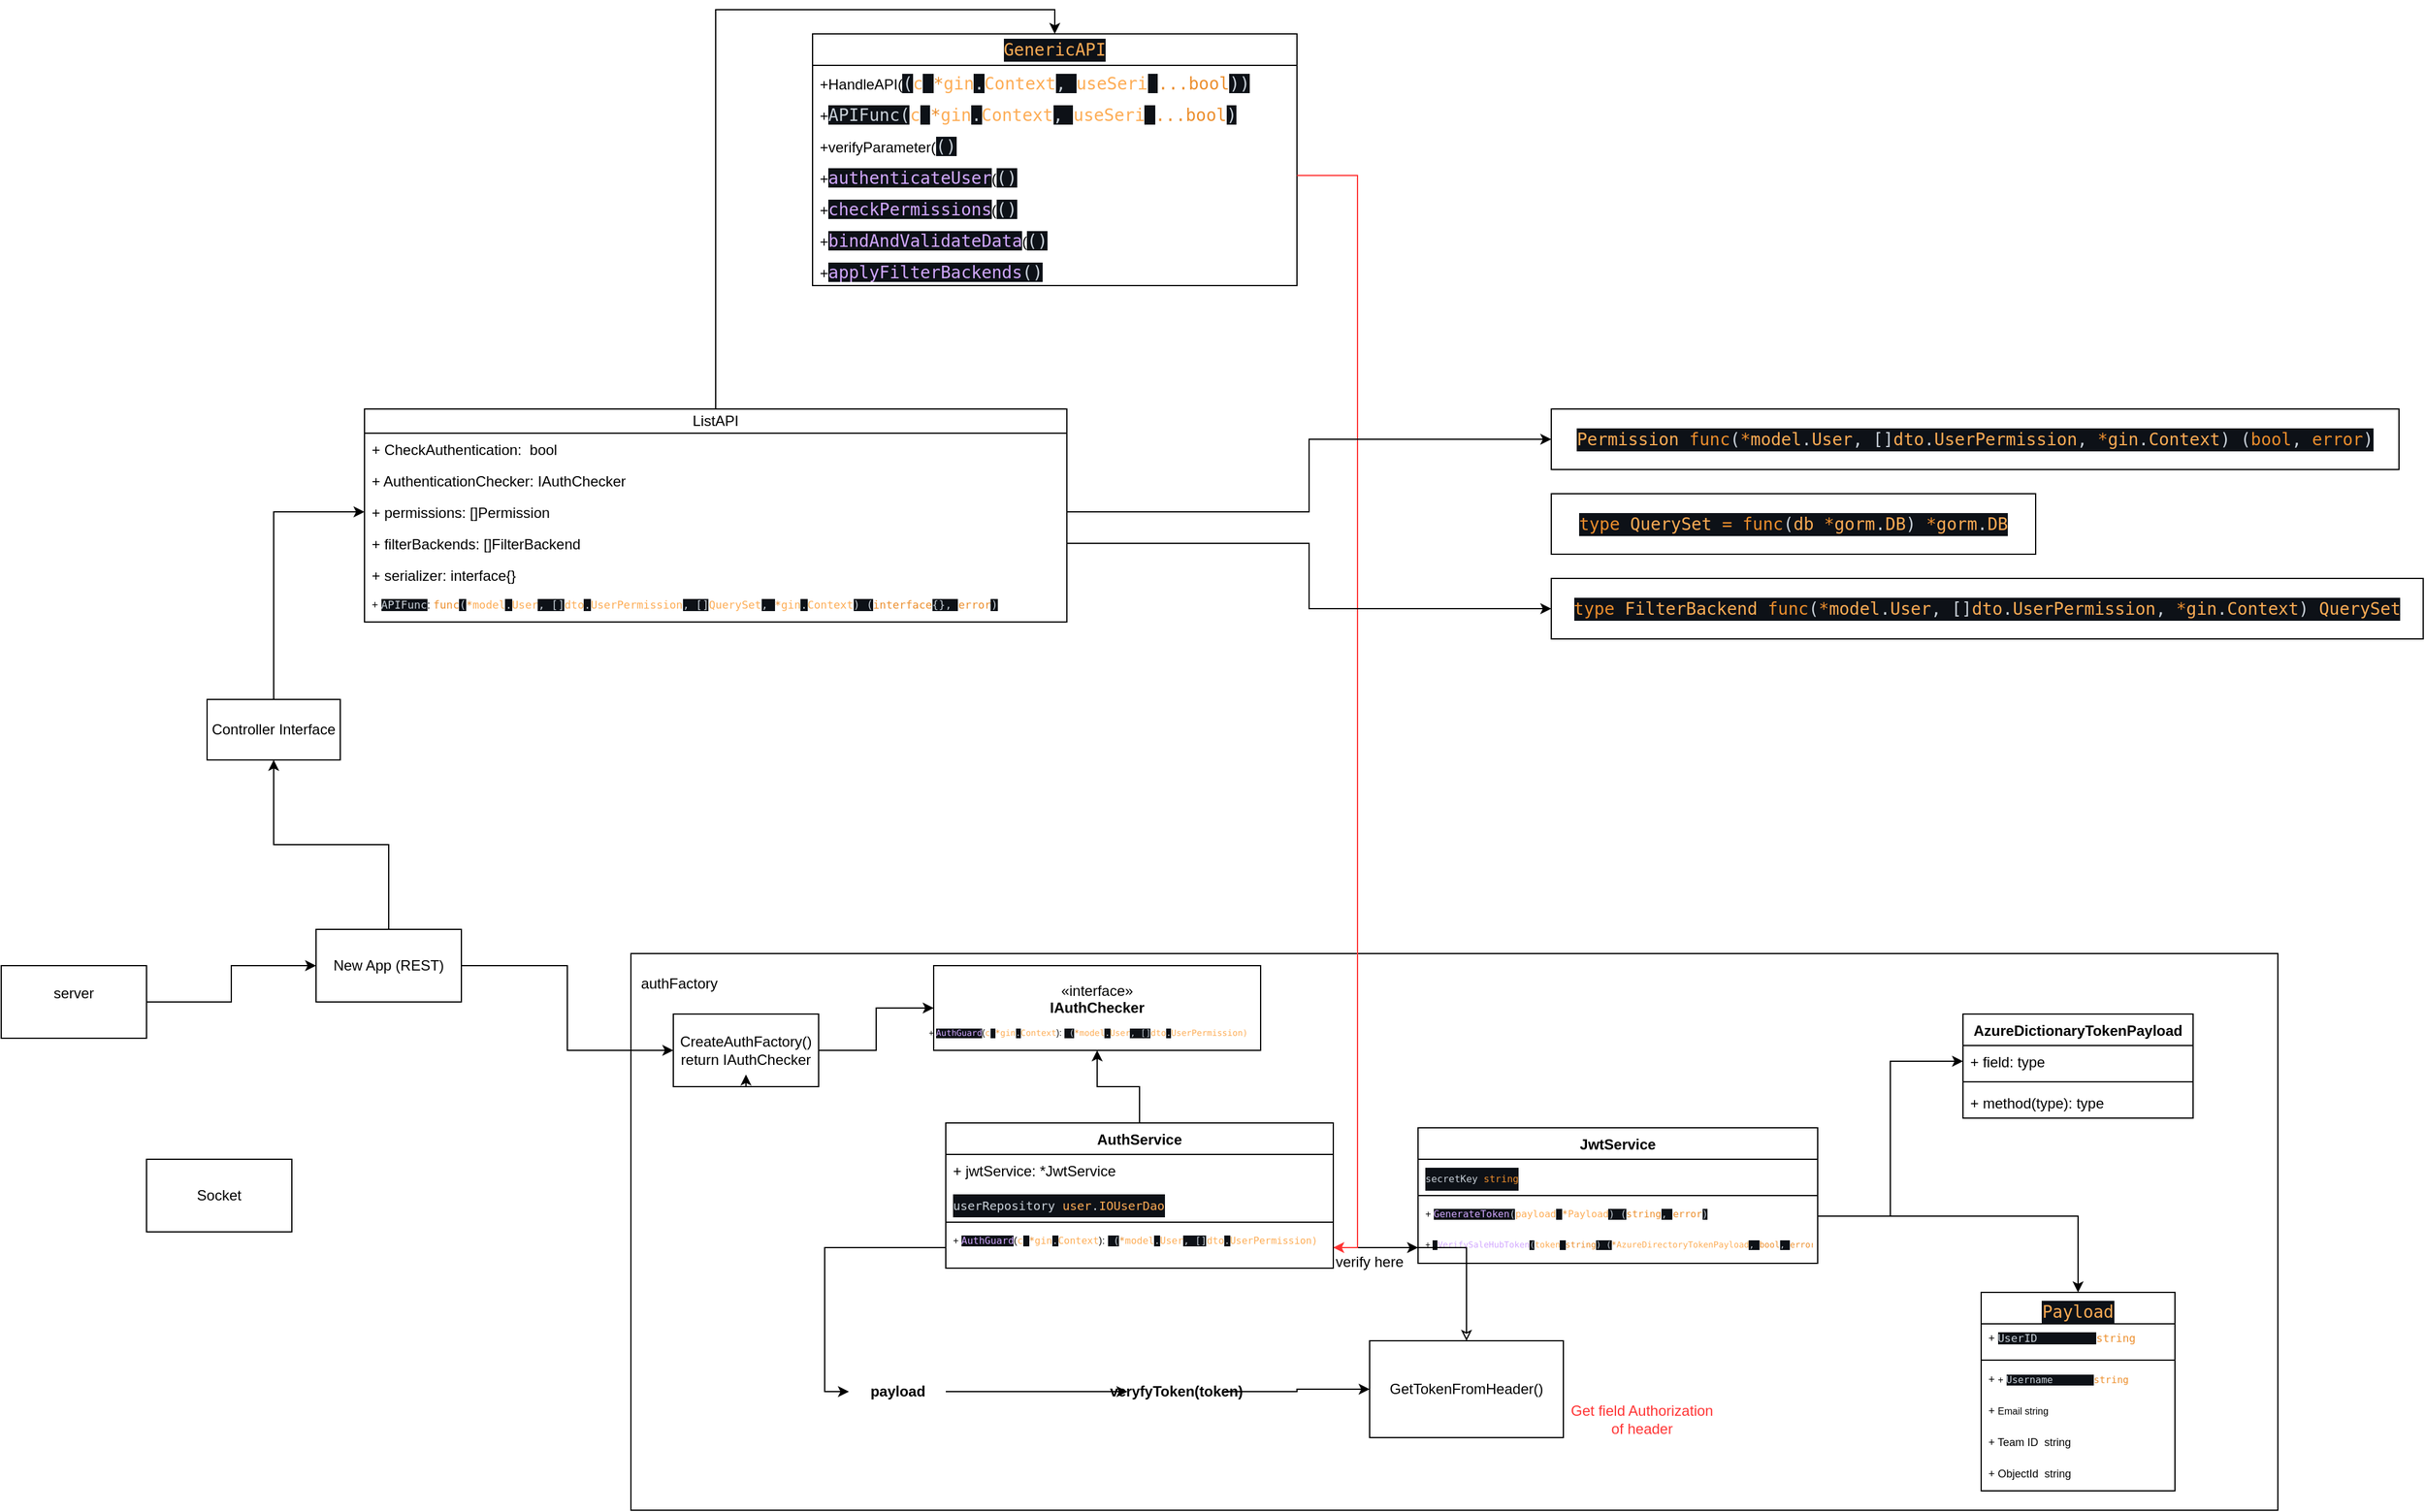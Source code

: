 <mxfile version="26.2.9">
  <diagram name="Page-1" id="PQr9PqsGU79pjMDatXMm">
    <mxGraphModel dx="1980" dy="1765" grid="1" gridSize="10" guides="1" tooltips="1" connect="1" arrows="1" fold="1" page="1" pageScale="1" pageWidth="850" pageHeight="1100" math="0" shadow="0">
      <root>
        <mxCell id="0" />
        <mxCell id="1" parent="0" />
        <mxCell id="ajc7hb3r5Duzxjk8FhJC-6" value="" style="rounded=0;whiteSpace=wrap;html=1;" vertex="1" parent="1">
          <mxGeometry x="390" y="150" width="1360" height="460" as="geometry" />
        </mxCell>
        <mxCell id="ajc7hb3r5Duzxjk8FhJC-5" style="edgeStyle=orthogonalEdgeStyle;rounded=0;orthogonalLoop=1;jettySize=auto;html=1;entryX=0;entryY=0.5;entryDx=0;entryDy=0;" edge="1" parent="1" source="ajc7hb3r5Duzxjk8FhJC-1" target="ajc7hb3r5Duzxjk8FhJC-2">
          <mxGeometry relative="1" as="geometry" />
        </mxCell>
        <mxCell id="ajc7hb3r5Duzxjk8FhJC-77" style="edgeStyle=orthogonalEdgeStyle;rounded=0;orthogonalLoop=1;jettySize=auto;html=1;entryX=0.5;entryY=1;entryDx=0;entryDy=0;" edge="1" parent="1" source="ajc7hb3r5Duzxjk8FhJC-1" target="ajc7hb3r5Duzxjk8FhJC-76">
          <mxGeometry relative="1" as="geometry" />
        </mxCell>
        <mxCell id="ajc7hb3r5Duzxjk8FhJC-1" value="New App (REST)" style="rounded=0;whiteSpace=wrap;html=1;" vertex="1" parent="1">
          <mxGeometry x="130" y="130" width="120" height="60" as="geometry" />
        </mxCell>
        <mxCell id="ajc7hb3r5Duzxjk8FhJC-11" style="edgeStyle=orthogonalEdgeStyle;rounded=0;orthogonalLoop=1;jettySize=auto;html=1;entryX=0;entryY=0.5;entryDx=0;entryDy=0;" edge="1" parent="1" source="ajc7hb3r5Duzxjk8FhJC-2" target="ajc7hb3r5Duzxjk8FhJC-20">
          <mxGeometry relative="1" as="geometry">
            <mxPoint x="620" y="190" as="targetPoint" />
          </mxGeometry>
        </mxCell>
        <mxCell id="ajc7hb3r5Duzxjk8FhJC-2" value="CreateAuthFactory()&lt;br&gt;return IAuthChecker" style="rounded=0;whiteSpace=wrap;html=1;" vertex="1" parent="1">
          <mxGeometry x="425" y="200" width="120" height="60" as="geometry" />
        </mxCell>
        <mxCell id="ajc7hb3r5Duzxjk8FhJC-4" style="edgeStyle=orthogonalEdgeStyle;rounded=0;orthogonalLoop=1;jettySize=auto;html=1;entryX=0;entryY=0.5;entryDx=0;entryDy=0;" edge="1" parent="1" source="ajc7hb3r5Duzxjk8FhJC-3" target="ajc7hb3r5Duzxjk8FhJC-1">
          <mxGeometry relative="1" as="geometry" />
        </mxCell>
        <mxCell id="ajc7hb3r5Duzxjk8FhJC-3" value="server&lt;div&gt;&lt;br&gt;&lt;/div&gt;" style="whiteSpace=wrap;html=1;" vertex="1" parent="1">
          <mxGeometry x="-130" y="160" width="120" height="60" as="geometry" />
        </mxCell>
        <mxCell id="ajc7hb3r5Duzxjk8FhJC-7" value="authFactory" style="text;html=1;align=center;verticalAlign=middle;whiteSpace=wrap;rounded=0;" vertex="1" parent="1">
          <mxGeometry x="400" y="160" width="60" height="30" as="geometry" />
        </mxCell>
        <mxCell id="ajc7hb3r5Duzxjk8FhJC-9" style="edgeStyle=orthogonalEdgeStyle;rounded=0;orthogonalLoop=1;jettySize=auto;html=1;exitX=0.5;exitY=1;exitDx=0;exitDy=0;entryX=0.5;entryY=0.833;entryDx=0;entryDy=0;entryPerimeter=0;" edge="1" parent="1" source="ajc7hb3r5Duzxjk8FhJC-2" target="ajc7hb3r5Duzxjk8FhJC-2">
          <mxGeometry relative="1" as="geometry" />
        </mxCell>
        <mxCell id="ajc7hb3r5Duzxjk8FhJC-13" style="edgeStyle=orthogonalEdgeStyle;rounded=0;orthogonalLoop=1;jettySize=auto;html=1;entryX=0.5;entryY=1;entryDx=0;entryDy=0;" edge="1" parent="1" source="ajc7hb3r5Duzxjk8FhJC-14" target="ajc7hb3r5Duzxjk8FhJC-20">
          <mxGeometry relative="1" as="geometry">
            <mxPoint x="680" y="250" as="sourcePoint" />
            <mxPoint x="680" y="220" as="targetPoint" />
          </mxGeometry>
        </mxCell>
        <mxCell id="ajc7hb3r5Duzxjk8FhJC-14" value="AuthService" style="swimlane;fontStyle=1;align=center;verticalAlign=top;childLayout=stackLayout;horizontal=1;startSize=26;horizontalStack=0;resizeParent=1;resizeParentMax=0;resizeLast=0;collapsible=1;marginBottom=0;whiteSpace=wrap;html=1;" vertex="1" parent="1">
          <mxGeometry x="650" y="290" width="320" height="120" as="geometry" />
        </mxCell>
        <mxCell id="ajc7hb3r5Duzxjk8FhJC-15" value="+ jwtService: *JwtService" style="text;strokeColor=none;fillColor=none;align=left;verticalAlign=top;spacingLeft=4;spacingRight=4;overflow=hidden;rotatable=0;points=[[0,0.5],[1,0.5]];portConstraint=eastwest;whiteSpace=wrap;html=1;" vertex="1" parent="ajc7hb3r5Duzxjk8FhJC-14">
          <mxGeometry y="26" width="320" height="26" as="geometry" />
        </mxCell>
        <mxCell id="ajc7hb3r5Duzxjk8FhJC-18" value="&lt;div style=&quot;color: rgb(201, 209, 217); background-color: rgb(13, 17, 23); font-family: &amp;quot;Droid Sans Mono&amp;quot;, &amp;quot;monospace&amp;quot;, monospace; line-height: 19px; white-space: pre;&quot;&gt;&lt;font style=&quot;font-size: 10px;&quot;&gt;userRepository &lt;span style=&quot;color: rgb(253, 172, 84);&quot;&gt;user&lt;/span&gt;.&lt;span style=&quot;color: rgb(253, 172, 84);&quot;&gt;IOUserDao&lt;/span&gt;&lt;/font&gt;&lt;/div&gt;" style="text;strokeColor=none;fillColor=none;align=left;verticalAlign=top;spacingLeft=4;spacingRight=4;overflow=hidden;rotatable=0;points=[[0,0.5],[1,0.5]];portConstraint=eastwest;whiteSpace=wrap;html=1;" vertex="1" parent="ajc7hb3r5Duzxjk8FhJC-14">
          <mxGeometry y="52" width="320" height="26" as="geometry" />
        </mxCell>
        <mxCell id="ajc7hb3r5Duzxjk8FhJC-16" value="" style="line;strokeWidth=1;fillColor=none;align=left;verticalAlign=middle;spacingTop=-1;spacingLeft=3;spacingRight=3;rotatable=0;labelPosition=right;points=[];portConstraint=eastwest;strokeColor=inherit;" vertex="1" parent="ajc7hb3r5Duzxjk8FhJC-14">
          <mxGeometry y="78" width="320" height="8" as="geometry" />
        </mxCell>
        <mxCell id="ajc7hb3r5Duzxjk8FhJC-17" value="+&amp;nbsp;&lt;span style=&quot;color: rgb(210, 168, 255); background-color: rgb(13, 17, 23); font-family: &amp;quot;Droid Sans Mono&amp;quot;, &amp;quot;monospace&amp;quot;, monospace; white-space: pre;&quot;&gt;AuthGuard&lt;/span&gt;&lt;span style=&quot;background-color: transparent; color: light-dark(rgb(0, 0, 0), rgb(255, 255, 255));&quot;&gt;(&lt;/span&gt;&lt;span style=&quot;font-family: &amp;quot;Droid Sans Mono&amp;quot;, &amp;quot;monospace&amp;quot;, monospace; white-space: pre; color: rgb(253, 172, 84);&quot;&gt;c&lt;/span&gt;&lt;span style=&quot;font-family: &amp;quot;Droid Sans Mono&amp;quot;, &amp;quot;monospace&amp;quot;, monospace; white-space: pre; background-color: rgb(13, 17, 23);&quot;&gt;&lt;font color=&quot;#c9d1d9&quot;&gt; &lt;/font&gt;&lt;/span&gt;&lt;span style=&quot;font-family: &amp;quot;Droid Sans Mono&amp;quot;, &amp;quot;monospace&amp;quot;, monospace; white-space: pre; color: rgb(236, 142, 44);&quot;&gt;*&lt;/span&gt;&lt;span style=&quot;font-family: &amp;quot;Droid Sans Mono&amp;quot;, &amp;quot;monospace&amp;quot;, monospace; white-space: pre; color: rgb(253, 172, 84);&quot;&gt;gin&lt;/span&gt;&lt;span style=&quot;background-color: rgb(13, 17, 23); color: rgb(201, 209, 217); font-family: &amp;quot;Droid Sans Mono&amp;quot;, &amp;quot;monospace&amp;quot;, monospace; white-space: pre;&quot;&gt;.&lt;/span&gt;&lt;span style=&quot;font-family: &amp;quot;Droid Sans Mono&amp;quot;, &amp;quot;monospace&amp;quot;, monospace; white-space: pre; color: rgb(253, 172, 84);&quot;&gt;Context&lt;/span&gt;&lt;span style=&quot;background-color: transparent; color: light-dark(rgb(0, 0, 0), rgb(255, 255, 255));&quot;&gt;):&amp;nbsp;&lt;/span&gt;&lt;span style=&quot;background-color: rgb(13, 17, 23); color: rgb(201, 209, 217); font-family: &amp;quot;Droid Sans Mono&amp;quot;, &amp;quot;monospace&amp;quot;, monospace; white-space: pre;&quot;&gt; (&lt;/span&gt;&lt;span style=&quot;font-family: &amp;quot;Droid Sans Mono&amp;quot;, &amp;quot;monospace&amp;quot;, monospace; white-space: pre; color: rgb(236, 142, 44);&quot;&gt;*&lt;/span&gt;&lt;span style=&quot;font-family: &amp;quot;Droid Sans Mono&amp;quot;, &amp;quot;monospace&amp;quot;, monospace; white-space: pre; color: rgb(253, 172, 84);&quot;&gt;model&lt;/span&gt;&lt;span style=&quot;background-color: rgb(13, 17, 23); color: rgb(201, 209, 217); font-family: &amp;quot;Droid Sans Mono&amp;quot;, &amp;quot;monospace&amp;quot;, monospace; white-space: pre;&quot;&gt;.&lt;/span&gt;&lt;span style=&quot;font-family: &amp;quot;Droid Sans Mono&amp;quot;, &amp;quot;monospace&amp;quot;, monospace; white-space: pre; color: rgb(253, 172, 84);&quot;&gt;User&lt;/span&gt;&lt;span style=&quot;background-color: rgb(13, 17, 23); color: rgb(201, 209, 217); font-family: &amp;quot;Droid Sans Mono&amp;quot;, &amp;quot;monospace&amp;quot;, monospace; white-space: pre;&quot;&gt;, []&lt;/span&gt;&lt;span style=&quot;font-family: &amp;quot;Droid Sans Mono&amp;quot;, &amp;quot;monospace&amp;quot;, monospace; white-space: pre; color: rgb(253, 172, 84);&quot;&gt;dto&lt;/span&gt;&lt;span style=&quot;background-color: rgb(13, 17, 23); color: rgb(201, 209, 217); font-family: &amp;quot;Droid Sans Mono&amp;quot;, &amp;quot;monospace&amp;quot;, monospace; white-space: pre;&quot;&gt;.&lt;/span&gt;&lt;span style=&quot;font-family: &amp;quot;Droid Sans Mono&amp;quot;, &amp;quot;monospace&amp;quot;, monospace; white-space: pre; color: rgb(253, 172, 84);&quot;&gt;UserPermission)&lt;/span&gt;" style="text;strokeColor=none;fillColor=none;align=left;verticalAlign=top;spacingLeft=4;spacingRight=4;overflow=hidden;rotatable=0;points=[[0,0.5],[1,0.5]];portConstraint=eastwest;whiteSpace=wrap;html=1;fontSize=8;" vertex="1" parent="ajc7hb3r5Duzxjk8FhJC-14">
          <mxGeometry y="86" width="320" height="34" as="geometry" />
        </mxCell>
        <mxCell id="ajc7hb3r5Duzxjk8FhJC-20" value="«interface»&lt;br&gt;&lt;b&gt;IAuthChecker&lt;/b&gt;&lt;div&gt;&lt;br&gt;&lt;/div&gt;" style="html=1;whiteSpace=wrap;" vertex="1" parent="1">
          <mxGeometry x="640" y="160" width="270" height="70" as="geometry" />
        </mxCell>
        <mxCell id="ajc7hb3r5Duzxjk8FhJC-21" value="&lt;font style=&quot;font-size: 7px;&quot;&gt;+&amp;nbsp;&lt;span style=&quot;color: rgb(210, 168, 255); background-color: rgb(13, 17, 23); font-family: &amp;quot;Droid Sans Mono&amp;quot;, &amp;quot;monospace&amp;quot;, monospace; white-space: pre;&quot;&gt;AuthGuard&lt;/span&gt;&lt;span style=&quot;color: light-dark(rgb(0, 0, 0), rgb(255, 255, 255)); background-color: transparent;&quot;&gt;(&lt;/span&gt;&lt;span style=&quot;font-family: &amp;quot;Droid Sans Mono&amp;quot;, &amp;quot;monospace&amp;quot;, monospace; white-space: pre; color: rgb(253, 172, 84);&quot;&gt;c&lt;/span&gt;&lt;span style=&quot;font-family: &amp;quot;Droid Sans Mono&amp;quot;, &amp;quot;monospace&amp;quot;, monospace; white-space: pre; background-color: rgb(13, 17, 23);&quot;&gt;&lt;font&gt; &lt;/font&gt;&lt;/span&gt;&lt;span style=&quot;font-family: &amp;quot;Droid Sans Mono&amp;quot;, &amp;quot;monospace&amp;quot;, monospace; white-space: pre; color: rgb(236, 142, 44);&quot;&gt;*&lt;/span&gt;&lt;span style=&quot;font-family: &amp;quot;Droid Sans Mono&amp;quot;, &amp;quot;monospace&amp;quot;, monospace; white-space: pre; color: rgb(253, 172, 84);&quot;&gt;gin&lt;/span&gt;&lt;span style=&quot;background-color: rgb(13, 17, 23); color: rgb(201, 209, 217); font-family: &amp;quot;Droid Sans Mono&amp;quot;, &amp;quot;monospace&amp;quot;, monospace; white-space: pre;&quot;&gt;.&lt;/span&gt;&lt;span style=&quot;font-family: &amp;quot;Droid Sans Mono&amp;quot;, &amp;quot;monospace&amp;quot;, monospace; white-space: pre; color: rgb(253, 172, 84);&quot;&gt;Context&lt;/span&gt;&lt;span style=&quot;color: light-dark(rgb(0, 0, 0), rgb(255, 255, 255)); background-color: transparent;&quot;&gt;):&amp;nbsp;&lt;/span&gt;&lt;span style=&quot;background-color: rgb(13, 17, 23); color: rgb(201, 209, 217); font-family: &amp;quot;Droid Sans Mono&amp;quot;, &amp;quot;monospace&amp;quot;, monospace; white-space: pre;&quot;&gt; (&lt;/span&gt;&lt;span style=&quot;font-family: &amp;quot;Droid Sans Mono&amp;quot;, &amp;quot;monospace&amp;quot;, monospace; white-space: pre; color: rgb(236, 142, 44);&quot;&gt;*&lt;/span&gt;&lt;span style=&quot;font-family: &amp;quot;Droid Sans Mono&amp;quot;, &amp;quot;monospace&amp;quot;, monospace; white-space: pre; color: rgb(253, 172, 84);&quot;&gt;model&lt;/span&gt;&lt;span style=&quot;background-color: rgb(13, 17, 23); color: rgb(201, 209, 217); font-family: &amp;quot;Droid Sans Mono&amp;quot;, &amp;quot;monospace&amp;quot;, monospace; white-space: pre;&quot;&gt;.&lt;/span&gt;&lt;span style=&quot;font-family: &amp;quot;Droid Sans Mono&amp;quot;, &amp;quot;monospace&amp;quot;, monospace; white-space: pre; color: rgb(253, 172, 84);&quot;&gt;User&lt;/span&gt;&lt;span style=&quot;background-color: rgb(13, 17, 23); color: rgb(201, 209, 217); font-family: &amp;quot;Droid Sans Mono&amp;quot;, &amp;quot;monospace&amp;quot;, monospace; white-space: pre;&quot;&gt;, []&lt;/span&gt;&lt;span style=&quot;font-family: &amp;quot;Droid Sans Mono&amp;quot;, &amp;quot;monospace&amp;quot;, monospace; white-space: pre; color: rgb(253, 172, 84);&quot;&gt;dto&lt;/span&gt;&lt;span style=&quot;background-color: rgb(13, 17, 23); color: rgb(201, 209, 217); font-family: &amp;quot;Droid Sans Mono&amp;quot;, &amp;quot;monospace&amp;quot;, monospace; white-space: pre;&quot;&gt;.&lt;/span&gt;&lt;span style=&quot;font-family: &amp;quot;Droid Sans Mono&amp;quot;, &amp;quot;monospace&amp;quot;, monospace; white-space: pre; color: rgb(253, 172, 84);&quot;&gt;UserPermission)&lt;/span&gt;&lt;/font&gt;" style="text;strokeColor=none;fillColor=none;align=left;verticalAlign=top;spacingLeft=4;spacingRight=4;overflow=hidden;rotatable=0;points=[[0,0.5],[1,0.5]];portConstraint=eastwest;whiteSpace=wrap;html=1;" vertex="1" parent="1">
          <mxGeometry x="630" y="200" width="280" height="30" as="geometry" />
        </mxCell>
        <mxCell id="ajc7hb3r5Duzxjk8FhJC-22" value="verify here" style="text;html=1;align=center;verticalAlign=middle;whiteSpace=wrap;rounded=0;" vertex="1" parent="1">
          <mxGeometry x="970" y="390" width="60" height="30" as="geometry" />
        </mxCell>
        <mxCell id="ajc7hb3r5Duzxjk8FhJC-23" value="JwtService" style="swimlane;fontStyle=1;align=center;verticalAlign=top;childLayout=stackLayout;horizontal=1;startSize=26;horizontalStack=0;resizeParent=1;resizeParentMax=0;resizeLast=0;collapsible=1;marginBottom=0;whiteSpace=wrap;html=1;" vertex="1" parent="1">
          <mxGeometry x="1040" y="294" width="330" height="112" as="geometry" />
        </mxCell>
        <mxCell id="ajc7hb3r5Duzxjk8FhJC-24" value="&lt;div style=&quot;color: rgb(201, 209, 217); background-color: rgb(13, 17, 23); font-family: &amp;quot;Droid Sans Mono&amp;quot;, &amp;quot;monospace&amp;quot;, monospace; line-height: 19px; white-space: pre;&quot;&gt;secretKey &lt;span style=&quot;color: #ec8e2c;&quot;&gt;string&lt;/span&gt;&lt;/div&gt;" style="text;strokeColor=none;fillColor=none;align=left;verticalAlign=top;spacingLeft=4;spacingRight=4;overflow=hidden;rotatable=0;points=[[0,0.5],[1,0.5]];portConstraint=eastwest;whiteSpace=wrap;html=1;fontSize=8;" vertex="1" parent="ajc7hb3r5Duzxjk8FhJC-23">
          <mxGeometry y="26" width="330" height="26" as="geometry" />
        </mxCell>
        <mxCell id="ajc7hb3r5Duzxjk8FhJC-25" value="" style="line;strokeWidth=1;fillColor=none;align=left;verticalAlign=middle;spacingTop=-1;spacingLeft=3;spacingRight=3;rotatable=0;labelPosition=right;points=[];portConstraint=eastwest;strokeColor=inherit;" vertex="1" parent="ajc7hb3r5Duzxjk8FhJC-23">
          <mxGeometry y="52" width="330" height="8" as="geometry" />
        </mxCell>
        <mxCell id="ajc7hb3r5Duzxjk8FhJC-26" value="+&amp;nbsp;&lt;span style=&quot;color: rgb(210, 168, 255); background-color: rgb(13, 17, 23); font-family: &amp;quot;Droid Sans Mono&amp;quot;, &amp;quot;monospace&amp;quot;, monospace; white-space: pre;&quot;&gt;GenerateToken&lt;/span&gt;&lt;span style=&quot;background-color: rgb(13, 17, 23); color: rgb(201, 209, 217); font-family: &amp;quot;Droid Sans Mono&amp;quot;, &amp;quot;monospace&amp;quot;, monospace; white-space: pre;&quot;&gt;(&lt;/span&gt;&lt;span style=&quot;font-family: &amp;quot;Droid Sans Mono&amp;quot;, &amp;quot;monospace&amp;quot;, monospace; white-space: pre; color: rgb(253, 172, 84);&quot;&gt;payload&lt;/span&gt;&lt;span style=&quot;background-color: rgb(13, 17, 23); color: rgb(201, 209, 217); font-family: &amp;quot;Droid Sans Mono&amp;quot;, &amp;quot;monospace&amp;quot;, monospace; white-space: pre;&quot;&gt; &lt;/span&gt;&lt;span style=&quot;font-family: &amp;quot;Droid Sans Mono&amp;quot;, &amp;quot;monospace&amp;quot;, monospace; white-space: pre; color: rgb(236, 142, 44);&quot;&gt;*&lt;/span&gt;&lt;span style=&quot;font-family: &amp;quot;Droid Sans Mono&amp;quot;, &amp;quot;monospace&amp;quot;, monospace; white-space: pre; color: rgb(253, 172, 84);&quot;&gt;Payload&lt;/span&gt;&lt;span style=&quot;background-color: rgb(13, 17, 23); color: rgb(201, 209, 217); font-family: &amp;quot;Droid Sans Mono&amp;quot;, &amp;quot;monospace&amp;quot;, monospace; white-space: pre;&quot;&gt;) (&lt;/span&gt;&lt;span style=&quot;font-family: &amp;quot;Droid Sans Mono&amp;quot;, &amp;quot;monospace&amp;quot;, monospace; white-space: pre; color: rgb(236, 142, 44);&quot;&gt;string&lt;/span&gt;&lt;span style=&quot;background-color: rgb(13, 17, 23); color: rgb(201, 209, 217); font-family: &amp;quot;Droid Sans Mono&amp;quot;, &amp;quot;monospace&amp;quot;, monospace; white-space: pre;&quot;&gt;, &lt;/span&gt;&lt;span style=&quot;font-family: &amp;quot;Droid Sans Mono&amp;quot;, &amp;quot;monospace&amp;quot;, monospace; white-space: pre; color: rgb(236, 142, 44);&quot;&gt;error&lt;/span&gt;&lt;span style=&quot;background-color: rgb(13, 17, 23); color: rgb(201, 209, 217); font-family: &amp;quot;Droid Sans Mono&amp;quot;, &amp;quot;monospace&amp;quot;, monospace; white-space: pre;&quot;&gt;)&lt;/span&gt;" style="text;strokeColor=none;fillColor=none;align=left;verticalAlign=top;spacingLeft=4;spacingRight=4;overflow=hidden;rotatable=0;points=[[0,0.5],[1,0.5]];portConstraint=eastwest;whiteSpace=wrap;html=1;fontSize=8;" vertex="1" parent="ajc7hb3r5Duzxjk8FhJC-23">
          <mxGeometry y="60" width="330" height="26" as="geometry" />
        </mxCell>
        <mxCell id="ajc7hb3r5Duzxjk8FhJC-27" value="+&amp;nbsp;&lt;span style=&quot;background-color: rgb(13, 17, 23); color: rgb(201, 209, 217); font-family: &amp;quot;Droid Sans Mono&amp;quot;, &amp;quot;monospace&amp;quot;, monospace; white-space: pre;&quot;&gt; &lt;/span&gt;&lt;span style=&quot;font-family: &amp;quot;Droid Sans Mono&amp;quot;, &amp;quot;monospace&amp;quot;, monospace; white-space: pre; color: rgb(210, 168, 255);&quot;&gt;VerifySaleHubToken&lt;/span&gt;&lt;span style=&quot;background-color: rgb(13, 17, 23); color: rgb(201, 209, 217); font-family: &amp;quot;Droid Sans Mono&amp;quot;, &amp;quot;monospace&amp;quot;, monospace; white-space: pre;&quot;&gt;(&lt;/span&gt;&lt;span style=&quot;font-family: &amp;quot;Droid Sans Mono&amp;quot;, &amp;quot;monospace&amp;quot;, monospace; white-space: pre; color: rgb(253, 172, 84);&quot;&gt;token&lt;/span&gt;&lt;span style=&quot;background-color: rgb(13, 17, 23); color: rgb(201, 209, 217); font-family: &amp;quot;Droid Sans Mono&amp;quot;, &amp;quot;monospace&amp;quot;, monospace; white-space: pre;&quot;&gt; &lt;/span&gt;&lt;span style=&quot;font-family: &amp;quot;Droid Sans Mono&amp;quot;, &amp;quot;monospace&amp;quot;, monospace; white-space: pre; color: rgb(236, 142, 44);&quot;&gt;string&lt;/span&gt;&lt;span style=&quot;background-color: rgb(13, 17, 23); color: rgb(201, 209, 217); font-family: &amp;quot;Droid Sans Mono&amp;quot;, &amp;quot;monospace&amp;quot;, monospace; white-space: pre;&quot;&gt;) (&lt;/span&gt;&lt;span style=&quot;font-family: &amp;quot;Droid Sans Mono&amp;quot;, &amp;quot;monospace&amp;quot;, monospace; white-space: pre; color: rgb(236, 142, 44);&quot;&gt;*&lt;/span&gt;&lt;span style=&quot;font-family: &amp;quot;Droid Sans Mono&amp;quot;, &amp;quot;monospace&amp;quot;, monospace; white-space: pre; color: rgb(253, 172, 84);&quot;&gt;AzureDirectoryTokenPayload&lt;/span&gt;&lt;span style=&quot;background-color: rgb(13, 17, 23); color: rgb(201, 209, 217); font-family: &amp;quot;Droid Sans Mono&amp;quot;, &amp;quot;monospace&amp;quot;, monospace; white-space: pre;&quot;&gt;, &lt;/span&gt;&lt;span style=&quot;font-family: &amp;quot;Droid Sans Mono&amp;quot;, &amp;quot;monospace&amp;quot;, monospace; white-space: pre; color: rgb(236, 142, 44);&quot;&gt;bool&lt;/span&gt;&lt;span style=&quot;background-color: rgb(13, 17, 23); color: rgb(201, 209, 217); font-family: &amp;quot;Droid Sans Mono&amp;quot;, &amp;quot;monospace&amp;quot;, monospace; white-space: pre;&quot;&gt;, &lt;/span&gt;&lt;span style=&quot;font-family: &amp;quot;Droid Sans Mono&amp;quot;, &amp;quot;monospace&amp;quot;, monospace; white-space: pre; color: rgb(236, 142, 44);&quot;&gt;error&lt;/span&gt;&lt;span style=&quot;background-color: rgb(13, 17, 23); color: rgb(201, 209, 217); font-family: &amp;quot;Droid Sans Mono&amp;quot;, &amp;quot;monospace&amp;quot;, monospace; white-space: pre;&quot;&gt;)&lt;/span&gt;" style="text;strokeColor=none;fillColor=none;align=left;verticalAlign=top;spacingLeft=4;spacingRight=4;overflow=hidden;rotatable=0;points=[[0,0.5],[1,0.5]];portConstraint=eastwest;whiteSpace=wrap;html=1;fontSize=7;" vertex="1" parent="ajc7hb3r5Duzxjk8FhJC-23">
          <mxGeometry y="86" width="330" height="26" as="geometry" />
        </mxCell>
        <mxCell id="ajc7hb3r5Duzxjk8FhJC-28" style="edgeStyle=orthogonalEdgeStyle;rounded=0;orthogonalLoop=1;jettySize=auto;html=1;entryX=0;entryY=0.5;entryDx=0;entryDy=0;" edge="1" parent="1" source="ajc7hb3r5Duzxjk8FhJC-17" target="ajc7hb3r5Duzxjk8FhJC-27">
          <mxGeometry relative="1" as="geometry" />
        </mxCell>
        <mxCell id="ajc7hb3r5Duzxjk8FhJC-29" value="&lt;div style=&quot;color: #c9d1d9;background-color: #0d1117;font-family: &#39;Droid Sans Mono&#39;, &#39;monospace&#39;, monospace;font-weight: normal;font-size: 14px;line-height: 19px;white-space: pre;&quot;&gt;&lt;span style=&quot;color: #fdac54;&quot;&gt;Payload&lt;/span&gt;&lt;/div&gt;" style="swimlane;fontStyle=1;align=center;verticalAlign=top;childLayout=stackLayout;horizontal=1;startSize=26;horizontalStack=0;resizeParent=1;resizeParentMax=0;resizeLast=0;collapsible=1;marginBottom=0;whiteSpace=wrap;html=1;" vertex="1" parent="1">
          <mxGeometry x="1505" y="430" width="160" height="164" as="geometry" />
        </mxCell>
        <mxCell id="ajc7hb3r5Duzxjk8FhJC-30" value="+&amp;nbsp;&lt;span style=&quot;background-color: rgb(13, 17, 23); color: rgb(201, 209, 217); font-family: &amp;quot;Droid Sans Mono&amp;quot;, &amp;quot;monospace&amp;quot;, monospace; white-space: pre;&quot;&gt;UserID         &lt;/span&gt;&lt;span style=&quot;font-family: &amp;quot;Droid Sans Mono&amp;quot;, &amp;quot;monospace&amp;quot;, monospace; white-space: pre; color: rgb(236, 142, 44);&quot;&gt;string&lt;/span&gt;" style="text;strokeColor=none;fillColor=none;align=left;verticalAlign=top;spacingLeft=4;spacingRight=4;overflow=hidden;rotatable=0;points=[[0,0.5],[1,0.5]];portConstraint=eastwest;whiteSpace=wrap;html=1;fontSize=9;" vertex="1" parent="ajc7hb3r5Duzxjk8FhJC-29">
          <mxGeometry y="26" width="160" height="26" as="geometry" />
        </mxCell>
        <mxCell id="ajc7hb3r5Duzxjk8FhJC-31" value="" style="line;strokeWidth=1;fillColor=none;align=left;verticalAlign=middle;spacingTop=-1;spacingLeft=3;spacingRight=3;rotatable=0;labelPosition=right;points=[];portConstraint=eastwest;strokeColor=inherit;" vertex="1" parent="ajc7hb3r5Duzxjk8FhJC-29">
          <mxGeometry y="52" width="160" height="8" as="geometry" />
        </mxCell>
        <mxCell id="ajc7hb3r5Duzxjk8FhJC-34" value="+&amp;nbsp;&lt;span style=&quot;font-size: 8px;&quot;&gt;+&amp;nbsp;&lt;/span&gt;&lt;span style=&quot;font-size: 8px; background-color: rgb(13, 17, 23); color: rgb(201, 209, 217); font-family: &amp;quot;Droid Sans Mono&amp;quot;, &amp;quot;monospace&amp;quot;, monospace; white-space: pre;&quot;&gt;Username       &lt;/span&gt;&lt;span style=&quot;font-size: 8px; font-family: &amp;quot;Droid Sans Mono&amp;quot;, &amp;quot;monospace&amp;quot;, monospace; white-space: pre; color: rgb(236, 142, 44);&quot;&gt;string&lt;/span&gt;" style="text;strokeColor=none;fillColor=none;align=left;verticalAlign=top;spacingLeft=4;spacingRight=4;overflow=hidden;rotatable=0;points=[[0,0.5],[1,0.5]];portConstraint=eastwest;whiteSpace=wrap;html=1;fontSize=9;" vertex="1" parent="ajc7hb3r5Duzxjk8FhJC-29">
          <mxGeometry y="60" width="160" height="26" as="geometry" />
        </mxCell>
        <mxCell id="ajc7hb3r5Duzxjk8FhJC-35" value="+ &lt;span style=&quot;font-size: 8px;&quot;&gt;Email string&lt;br&gt;&lt;/span&gt;" style="text;strokeColor=none;fillColor=none;align=left;verticalAlign=top;spacingLeft=4;spacingRight=4;overflow=hidden;rotatable=0;points=[[0,0.5],[1,0.5]];portConstraint=eastwest;whiteSpace=wrap;html=1;fontSize=9;" vertex="1" parent="ajc7hb3r5Duzxjk8FhJC-29">
          <mxGeometry y="86" width="160" height="26" as="geometry" />
        </mxCell>
        <mxCell id="ajc7hb3r5Duzxjk8FhJC-36" value="+ Team ID&amp;nbsp; string&lt;span style=&quot;font-size: 8px;&quot;&gt;&lt;br&gt;&lt;/span&gt;" style="text;strokeColor=none;fillColor=none;align=left;verticalAlign=top;spacingLeft=4;spacingRight=4;overflow=hidden;rotatable=0;points=[[0,0.5],[1,0.5]];portConstraint=eastwest;whiteSpace=wrap;html=1;fontSize=9;" vertex="1" parent="ajc7hb3r5Duzxjk8FhJC-29">
          <mxGeometry y="112" width="160" height="26" as="geometry" />
        </mxCell>
        <mxCell id="ajc7hb3r5Duzxjk8FhJC-37" value="+ ObjectId&amp;nbsp; string&lt;span style=&quot;font-size: 8px;&quot;&gt;&lt;br&gt;&lt;/span&gt;" style="text;strokeColor=none;fillColor=none;align=left;verticalAlign=top;spacingLeft=4;spacingRight=4;overflow=hidden;rotatable=0;points=[[0,0.5],[1,0.5]];portConstraint=eastwest;whiteSpace=wrap;html=1;fontSize=9;" vertex="1" parent="ajc7hb3r5Duzxjk8FhJC-29">
          <mxGeometry y="138" width="160" height="26" as="geometry" />
        </mxCell>
        <mxCell id="ajc7hb3r5Duzxjk8FhJC-38" style="edgeStyle=orthogonalEdgeStyle;rounded=0;orthogonalLoop=1;jettySize=auto;html=1;entryX=0.5;entryY=0;entryDx=0;entryDy=0;" edge="1" parent="1" source="ajc7hb3r5Duzxjk8FhJC-26" target="ajc7hb3r5Duzxjk8FhJC-29">
          <mxGeometry relative="1" as="geometry" />
        </mxCell>
        <mxCell id="ajc7hb3r5Duzxjk8FhJC-39" value="AzureDictionaryTokenPayload" style="swimlane;fontStyle=1;align=center;verticalAlign=top;childLayout=stackLayout;horizontal=1;startSize=26;horizontalStack=0;resizeParent=1;resizeParentMax=0;resizeLast=0;collapsible=1;marginBottom=0;whiteSpace=wrap;html=1;" vertex="1" parent="1">
          <mxGeometry x="1490" y="200" width="190" height="86" as="geometry" />
        </mxCell>
        <mxCell id="ajc7hb3r5Duzxjk8FhJC-40" value="+ field: type" style="text;strokeColor=none;fillColor=none;align=left;verticalAlign=top;spacingLeft=4;spacingRight=4;overflow=hidden;rotatable=0;points=[[0,0.5],[1,0.5]];portConstraint=eastwest;whiteSpace=wrap;html=1;" vertex="1" parent="ajc7hb3r5Duzxjk8FhJC-39">
          <mxGeometry y="26" width="190" height="26" as="geometry" />
        </mxCell>
        <mxCell id="ajc7hb3r5Duzxjk8FhJC-41" value="" style="line;strokeWidth=1;fillColor=none;align=left;verticalAlign=middle;spacingTop=-1;spacingLeft=3;spacingRight=3;rotatable=0;labelPosition=right;points=[];portConstraint=eastwest;strokeColor=inherit;" vertex="1" parent="ajc7hb3r5Duzxjk8FhJC-39">
          <mxGeometry y="52" width="190" height="8" as="geometry" />
        </mxCell>
        <mxCell id="ajc7hb3r5Duzxjk8FhJC-42" value="+ method(type): type" style="text;strokeColor=none;fillColor=none;align=left;verticalAlign=top;spacingLeft=4;spacingRight=4;overflow=hidden;rotatable=0;points=[[0,0.5],[1,0.5]];portConstraint=eastwest;whiteSpace=wrap;html=1;" vertex="1" parent="ajc7hb3r5Duzxjk8FhJC-39">
          <mxGeometry y="60" width="190" height="26" as="geometry" />
        </mxCell>
        <mxCell id="ajc7hb3r5Duzxjk8FhJC-43" value="Socket" style="rounded=0;whiteSpace=wrap;html=1;" vertex="1" parent="1">
          <mxGeometry x="-10" y="320" width="120" height="60" as="geometry" />
        </mxCell>
        <mxCell id="ajc7hb3r5Duzxjk8FhJC-44" style="edgeStyle=orthogonalEdgeStyle;rounded=0;orthogonalLoop=1;jettySize=auto;html=1;entryX=0;entryY=0.5;entryDx=0;entryDy=0;" edge="1" parent="1" source="ajc7hb3r5Duzxjk8FhJC-26" target="ajc7hb3r5Duzxjk8FhJC-40">
          <mxGeometry relative="1" as="geometry" />
        </mxCell>
        <mxCell id="ajc7hb3r5Duzxjk8FhJC-52" style="edgeStyle=orthogonalEdgeStyle;rounded=0;orthogonalLoop=1;jettySize=auto;html=1;entryX=1;entryY=0.5;entryDx=0;entryDy=0;startArrow=classic;startFill=0;endArrow=none;" edge="1" parent="1" source="ajc7hb3r5Duzxjk8FhJC-50" target="ajc7hb3r5Duzxjk8FhJC-17">
          <mxGeometry relative="1" as="geometry" />
        </mxCell>
        <mxCell id="ajc7hb3r5Duzxjk8FhJC-50" value="GetTokenFromHeader()" style="html=1;whiteSpace=wrap;" vertex="1" parent="1">
          <mxGeometry x="1000" y="470" width="160" height="80" as="geometry" />
        </mxCell>
        <mxCell id="ajc7hb3r5Duzxjk8FhJC-53" value="Get field Authorization of header" style="text;html=1;align=center;verticalAlign=middle;whiteSpace=wrap;rounded=0;fontColor=#FF3333;" vertex="1" parent="1">
          <mxGeometry x="1160" y="520" width="130" height="30" as="geometry" />
        </mxCell>
        <mxCell id="ajc7hb3r5Duzxjk8FhJC-66" style="edgeStyle=orthogonalEdgeStyle;rounded=0;orthogonalLoop=1;jettySize=auto;html=1;entryX=0.5;entryY=0;entryDx=0;entryDy=0;" edge="1" parent="1" source="ajc7hb3r5Duzxjk8FhJC-55" target="ajc7hb3r5Duzxjk8FhJC-62">
          <mxGeometry relative="1" as="geometry" />
        </mxCell>
        <mxCell id="ajc7hb3r5Duzxjk8FhJC-55" value="ListAPI" style="swimlane;fontStyle=0;childLayout=stackLayout;horizontal=1;startSize=20;fillColor=none;horizontalStack=0;resizeParent=1;resizeParentMax=0;resizeLast=0;collapsible=1;marginBottom=0;whiteSpace=wrap;html=1;" vertex="1" parent="1">
          <mxGeometry x="170" y="-300" width="580" height="176" as="geometry" />
        </mxCell>
        <mxCell id="ajc7hb3r5Duzxjk8FhJC-56" value="+ CheckAuthentication:&amp;nbsp; bool" style="text;strokeColor=none;fillColor=none;align=left;verticalAlign=top;spacingLeft=4;spacingRight=4;overflow=hidden;rotatable=0;points=[[0,0.5],[1,0.5]];portConstraint=eastwest;whiteSpace=wrap;html=1;" vertex="1" parent="ajc7hb3r5Duzxjk8FhJC-55">
          <mxGeometry y="20" width="580" height="26" as="geometry" />
        </mxCell>
        <mxCell id="ajc7hb3r5Duzxjk8FhJC-57" value="+ AuthenticationChecker: IAuthChecker" style="text;strokeColor=none;fillColor=none;align=left;verticalAlign=top;spacingLeft=4;spacingRight=4;overflow=hidden;rotatable=0;points=[[0,0.5],[1,0.5]];portConstraint=eastwest;whiteSpace=wrap;html=1;" vertex="1" parent="ajc7hb3r5Duzxjk8FhJC-55">
          <mxGeometry y="46" width="580" height="26" as="geometry" />
        </mxCell>
        <mxCell id="ajc7hb3r5Duzxjk8FhJC-58" value="+ permissions: []Permission" style="text;strokeColor=none;fillColor=none;align=left;verticalAlign=top;spacingLeft=4;spacingRight=4;overflow=hidden;rotatable=0;points=[[0,0.5],[1,0.5]];portConstraint=eastwest;whiteSpace=wrap;html=1;" vertex="1" parent="ajc7hb3r5Duzxjk8FhJC-55">
          <mxGeometry y="72" width="580" height="26" as="geometry" />
        </mxCell>
        <mxCell id="ajc7hb3r5Duzxjk8FhJC-59" value="+ filterBackends: []FilterBackend" style="text;strokeColor=none;fillColor=none;align=left;verticalAlign=top;spacingLeft=4;spacingRight=4;overflow=hidden;rotatable=0;points=[[0,0.5],[1,0.5]];portConstraint=eastwest;whiteSpace=wrap;html=1;" vertex="1" parent="ajc7hb3r5Duzxjk8FhJC-55">
          <mxGeometry y="98" width="580" height="26" as="geometry" />
        </mxCell>
        <mxCell id="ajc7hb3r5Duzxjk8FhJC-60" value="+ serializer: interface{}" style="text;strokeColor=none;fillColor=none;align=left;verticalAlign=top;spacingLeft=4;spacingRight=4;overflow=hidden;rotatable=0;points=[[0,0.5],[1,0.5]];portConstraint=eastwest;whiteSpace=wrap;html=1;" vertex="1" parent="ajc7hb3r5Duzxjk8FhJC-55">
          <mxGeometry y="124" width="580" height="26" as="geometry" />
        </mxCell>
        <mxCell id="ajc7hb3r5Duzxjk8FhJC-61" value="+&amp;nbsp;&lt;span style=&quot;background-color: rgb(13, 17, 23); color: rgb(201, 209, 217); font-family: &amp;quot;Droid Sans Mono&amp;quot;, &amp;quot;monospace&amp;quot;, monospace; white-space: pre;&quot;&gt;APIFunc&lt;/span&gt;&lt;span style=&quot;background-color: transparent; color: light-dark(rgb(0, 0, 0), rgb(255, 255, 255));&quot;&gt;:&amp;nbsp;&lt;/span&gt;&lt;span style=&quot;font-family: &amp;quot;Droid Sans Mono&amp;quot;, &amp;quot;monospace&amp;quot;, monospace; white-space: pre; color: rgb(236, 142, 44);&quot;&gt;func&lt;/span&gt;&lt;span style=&quot;background-color: rgb(13, 17, 23); color: rgb(201, 209, 217); font-family: &amp;quot;Droid Sans Mono&amp;quot;, &amp;quot;monospace&amp;quot;, monospace; white-space: pre;&quot;&gt;(&lt;/span&gt;&lt;span style=&quot;font-family: &amp;quot;Droid Sans Mono&amp;quot;, &amp;quot;monospace&amp;quot;, monospace; white-space: pre; color: rgb(236, 142, 44);&quot;&gt;*&lt;/span&gt;&lt;span style=&quot;font-family: &amp;quot;Droid Sans Mono&amp;quot;, &amp;quot;monospace&amp;quot;, monospace; white-space: pre; color: rgb(253, 172, 84);&quot;&gt;model&lt;/span&gt;&lt;span style=&quot;background-color: rgb(13, 17, 23); color: rgb(201, 209, 217); font-family: &amp;quot;Droid Sans Mono&amp;quot;, &amp;quot;monospace&amp;quot;, monospace; white-space: pre;&quot;&gt;.&lt;/span&gt;&lt;span style=&quot;font-family: &amp;quot;Droid Sans Mono&amp;quot;, &amp;quot;monospace&amp;quot;, monospace; white-space: pre; color: rgb(253, 172, 84);&quot;&gt;User&lt;/span&gt;&lt;span style=&quot;background-color: rgb(13, 17, 23); color: rgb(201, 209, 217); font-family: &amp;quot;Droid Sans Mono&amp;quot;, &amp;quot;monospace&amp;quot;, monospace; white-space: pre;&quot;&gt;, []&lt;/span&gt;&lt;span style=&quot;font-family: &amp;quot;Droid Sans Mono&amp;quot;, &amp;quot;monospace&amp;quot;, monospace; white-space: pre; color: rgb(253, 172, 84);&quot;&gt;dto&lt;/span&gt;&lt;span style=&quot;background-color: rgb(13, 17, 23); color: rgb(201, 209, 217); font-family: &amp;quot;Droid Sans Mono&amp;quot;, &amp;quot;monospace&amp;quot;, monospace; white-space: pre;&quot;&gt;.&lt;/span&gt;&lt;span style=&quot;font-family: &amp;quot;Droid Sans Mono&amp;quot;, &amp;quot;monospace&amp;quot;, monospace; white-space: pre; color: rgb(253, 172, 84);&quot;&gt;UserPermission&lt;/span&gt;&lt;span style=&quot;background-color: rgb(13, 17, 23); color: rgb(201, 209, 217); font-family: &amp;quot;Droid Sans Mono&amp;quot;, &amp;quot;monospace&amp;quot;, monospace; white-space: pre;&quot;&gt;, []&lt;/span&gt;&lt;span style=&quot;font-family: &amp;quot;Droid Sans Mono&amp;quot;, &amp;quot;monospace&amp;quot;, monospace; white-space: pre; color: rgb(253, 172, 84);&quot;&gt;QuerySet&lt;/span&gt;&lt;span style=&quot;background-color: rgb(13, 17, 23); color: rgb(201, 209, 217); font-family: &amp;quot;Droid Sans Mono&amp;quot;, &amp;quot;monospace&amp;quot;, monospace; white-space: pre;&quot;&gt;, &lt;/span&gt;&lt;span style=&quot;font-family: &amp;quot;Droid Sans Mono&amp;quot;, &amp;quot;monospace&amp;quot;, monospace; white-space: pre; color: rgb(236, 142, 44);&quot;&gt;*&lt;/span&gt;&lt;span style=&quot;font-family: &amp;quot;Droid Sans Mono&amp;quot;, &amp;quot;monospace&amp;quot;, monospace; white-space: pre; color: rgb(253, 172, 84);&quot;&gt;gin&lt;/span&gt;&lt;span style=&quot;background-color: rgb(13, 17, 23); color: rgb(201, 209, 217); font-family: &amp;quot;Droid Sans Mono&amp;quot;, &amp;quot;monospace&amp;quot;, monospace; white-space: pre;&quot;&gt;.&lt;/span&gt;&lt;span style=&quot;font-family: &amp;quot;Droid Sans Mono&amp;quot;, &amp;quot;monospace&amp;quot;, monospace; white-space: pre; color: rgb(253, 172, 84);&quot;&gt;Context&lt;/span&gt;&lt;span style=&quot;background-color: rgb(13, 17, 23); color: rgb(201, 209, 217); font-family: &amp;quot;Droid Sans Mono&amp;quot;, &amp;quot;monospace&amp;quot;, monospace; white-space: pre;&quot;&gt;) (&lt;/span&gt;&lt;span style=&quot;font-family: &amp;quot;Droid Sans Mono&amp;quot;, &amp;quot;monospace&amp;quot;, monospace; white-space: pre; color: rgb(236, 142, 44);&quot;&gt;interface&lt;/span&gt;&lt;span style=&quot;background-color: rgb(13, 17, 23); color: rgb(201, 209, 217); font-family: &amp;quot;Droid Sans Mono&amp;quot;, &amp;quot;monospace&amp;quot;, monospace; white-space: pre;&quot;&gt;{}, &lt;/span&gt;&lt;span style=&quot;font-family: &amp;quot;Droid Sans Mono&amp;quot;, &amp;quot;monospace&amp;quot;, monospace; white-space: pre; color: rgb(236, 142, 44);&quot;&gt;error&lt;/span&gt;&lt;span style=&quot;background-color: rgb(13, 17, 23); color: rgb(201, 209, 217); font-family: &amp;quot;Droid Sans Mono&amp;quot;, &amp;quot;monospace&amp;quot;, monospace; white-space: pre;&quot;&gt;)&lt;/span&gt;" style="text;strokeColor=none;fillColor=none;align=left;verticalAlign=top;spacingLeft=4;spacingRight=4;overflow=hidden;rotatable=0;points=[[0,0.5],[1,0.5]];portConstraint=eastwest;whiteSpace=wrap;html=1;fontSize=9;" vertex="1" parent="ajc7hb3r5Duzxjk8FhJC-55">
          <mxGeometry y="150" width="580" height="26" as="geometry" />
        </mxCell>
        <mxCell id="ajc7hb3r5Duzxjk8FhJC-62" value="&lt;div style=&quot;color: rgb(201, 209, 217); background-color: rgb(13, 17, 23); font-family: &amp;quot;Droid Sans Mono&amp;quot;, &amp;quot;monospace&amp;quot;, monospace; font-size: 14px; line-height: 19px; white-space: pre;&quot;&gt;&lt;span style=&quot;color: #fdac54;&quot;&gt;GenericAPI&lt;/span&gt;&lt;/div&gt;" style="swimlane;fontStyle=0;childLayout=stackLayout;horizontal=1;startSize=26;fillColor=none;horizontalStack=0;resizeParent=1;resizeParentMax=0;resizeLast=0;collapsible=1;marginBottom=0;whiteSpace=wrap;html=1;" vertex="1" parent="1">
          <mxGeometry x="540" y="-610" width="400" height="208" as="geometry" />
        </mxCell>
        <mxCell id="ajc7hb3r5Duzxjk8FhJC-65" value="+HandleAPI(&lt;span style=&quot;background-color: rgb(13, 17, 23); color: rgb(201, 209, 217); font-family: &amp;quot;Droid Sans Mono&amp;quot;, &amp;quot;monospace&amp;quot;, monospace; font-size: 14px; white-space: pre;&quot;&gt;(&lt;/span&gt;&lt;span style=&quot;font-family: &amp;quot;Droid Sans Mono&amp;quot;, &amp;quot;monospace&amp;quot;, monospace; font-size: 14px; white-space: pre; color: rgb(253, 172, 84);&quot;&gt;c&lt;/span&gt;&lt;span style=&quot;background-color: rgb(13, 17, 23); color: rgb(201, 209, 217); font-family: &amp;quot;Droid Sans Mono&amp;quot;, &amp;quot;monospace&amp;quot;, monospace; font-size: 14px; white-space: pre;&quot;&gt; &lt;/span&gt;&lt;span style=&quot;font-family: &amp;quot;Droid Sans Mono&amp;quot;, &amp;quot;monospace&amp;quot;, monospace; font-size: 14px; white-space: pre; color: rgb(236, 142, 44);&quot;&gt;*&lt;/span&gt;&lt;span style=&quot;font-family: &amp;quot;Droid Sans Mono&amp;quot;, &amp;quot;monospace&amp;quot;, monospace; font-size: 14px; white-space: pre; color: rgb(253, 172, 84);&quot;&gt;gin&lt;/span&gt;&lt;span style=&quot;background-color: rgb(13, 17, 23); color: rgb(201, 209, 217); font-family: &amp;quot;Droid Sans Mono&amp;quot;, &amp;quot;monospace&amp;quot;, monospace; font-size: 14px; white-space: pre;&quot;&gt;.&lt;/span&gt;&lt;span style=&quot;font-family: &amp;quot;Droid Sans Mono&amp;quot;, &amp;quot;monospace&amp;quot;, monospace; font-size: 14px; white-space: pre; color: rgb(253, 172, 84);&quot;&gt;Context&lt;/span&gt;&lt;span style=&quot;background-color: rgb(13, 17, 23); color: rgb(201, 209, 217); font-family: &amp;quot;Droid Sans Mono&amp;quot;, &amp;quot;monospace&amp;quot;, monospace; font-size: 14px; white-space: pre;&quot;&gt;, &lt;/span&gt;&lt;span style=&quot;font-family: &amp;quot;Droid Sans Mono&amp;quot;, &amp;quot;monospace&amp;quot;, monospace; font-size: 14px; white-space: pre; color: rgb(253, 172, 84);&quot;&gt;useSeri&lt;/span&gt;&lt;span style=&quot;background-color: rgb(13, 17, 23); color: rgb(201, 209, 217); font-family: &amp;quot;Droid Sans Mono&amp;quot;, &amp;quot;monospace&amp;quot;, monospace; font-size: 14px; white-space: pre;&quot;&gt; &lt;/span&gt;&lt;span style=&quot;font-family: &amp;quot;Droid Sans Mono&amp;quot;, &amp;quot;monospace&amp;quot;, monospace; font-size: 14px; white-space: pre; color: rgb(236, 142, 44);&quot;&gt;...bool&lt;/span&gt;&lt;span style=&quot;background-color: rgb(13, 17, 23); color: rgb(201, 209, 217); font-family: &amp;quot;Droid Sans Mono&amp;quot;, &amp;quot;monospace&amp;quot;, monospace; font-size: 14px; white-space: pre;&quot;&gt;))&lt;/span&gt;" style="text;strokeColor=none;fillColor=none;align=left;verticalAlign=top;spacingLeft=4;spacingRight=4;overflow=hidden;rotatable=0;points=[[0,0.5],[1,0.5]];portConstraint=eastwest;whiteSpace=wrap;html=1;" vertex="1" parent="ajc7hb3r5Duzxjk8FhJC-62">
          <mxGeometry y="26" width="400" height="26" as="geometry" />
        </mxCell>
        <mxCell id="ajc7hb3r5Duzxjk8FhJC-75" value="+&lt;span style=&quot;background-color: rgb(13, 17, 23); color: rgb(201, 209, 217); font-family: &amp;quot;Droid Sans Mono&amp;quot;, &amp;quot;monospace&amp;quot;, monospace; font-size: 14px; white-space: pre;&quot;&gt;APIFunc&lt;/span&gt;&lt;span style=&quot;background-color: rgb(13, 17, 23); color: rgb(201, 209, 217); font-family: &amp;quot;Droid Sans Mono&amp;quot;, &amp;quot;monospace&amp;quot;, monospace; font-size: 14px; white-space: pre;&quot;&gt;(&lt;/span&gt;&lt;span style=&quot;background-color: transparent; font-family: &amp;quot;Droid Sans Mono&amp;quot;, &amp;quot;monospace&amp;quot;, monospace; font-size: 14px; white-space: pre; color: rgb(253, 172, 84);&quot;&gt;c&lt;/span&gt;&lt;span style=&quot;background-color: rgb(13, 17, 23); color: rgb(201, 209, 217); font-family: &amp;quot;Droid Sans Mono&amp;quot;, &amp;quot;monospace&amp;quot;, monospace; font-size: 14px; white-space: pre;&quot;&gt; &lt;/span&gt;&lt;span style=&quot;background-color: transparent; font-family: &amp;quot;Droid Sans Mono&amp;quot;, &amp;quot;monospace&amp;quot;, monospace; font-size: 14px; white-space: pre; color: rgb(236, 142, 44);&quot;&gt;*&lt;/span&gt;&lt;span style=&quot;background-color: transparent; font-family: &amp;quot;Droid Sans Mono&amp;quot;, &amp;quot;monospace&amp;quot;, monospace; font-size: 14px; white-space: pre; color: rgb(253, 172, 84);&quot;&gt;gin&lt;/span&gt;&lt;span style=&quot;background-color: rgb(13, 17, 23); color: rgb(201, 209, 217); font-family: &amp;quot;Droid Sans Mono&amp;quot;, &amp;quot;monospace&amp;quot;, monospace; font-size: 14px; white-space: pre;&quot;&gt;.&lt;/span&gt;&lt;span style=&quot;background-color: transparent; font-family: &amp;quot;Droid Sans Mono&amp;quot;, &amp;quot;monospace&amp;quot;, monospace; font-size: 14px; white-space: pre; color: rgb(253, 172, 84);&quot;&gt;Context&lt;/span&gt;&lt;span style=&quot;background-color: rgb(13, 17, 23); color: rgb(201, 209, 217); font-family: &amp;quot;Droid Sans Mono&amp;quot;, &amp;quot;monospace&amp;quot;, monospace; font-size: 14px; white-space: pre;&quot;&gt;, &lt;/span&gt;&lt;span style=&quot;background-color: transparent; font-family: &amp;quot;Droid Sans Mono&amp;quot;, &amp;quot;monospace&amp;quot;, monospace; font-size: 14px; white-space: pre; color: rgb(253, 172, 84);&quot;&gt;useSeri&lt;/span&gt;&lt;span style=&quot;background-color: rgb(13, 17, 23); color: rgb(201, 209, 217); font-family: &amp;quot;Droid Sans Mono&amp;quot;, &amp;quot;monospace&amp;quot;, monospace; font-size: 14px; white-space: pre;&quot;&gt; &lt;/span&gt;&lt;span style=&quot;background-color: transparent; font-family: &amp;quot;Droid Sans Mono&amp;quot;, &amp;quot;monospace&amp;quot;, monospace; font-size: 14px; white-space: pre; color: rgb(236, 142, 44);&quot;&gt;...bool&lt;/span&gt;&lt;span style=&quot;background-color: rgb(13, 17, 23); color: rgb(201, 209, 217); font-family: &amp;quot;Droid Sans Mono&amp;quot;, &amp;quot;monospace&amp;quot;, monospace; font-size: 14px; white-space: pre;&quot;&gt;)&lt;/span&gt;" style="text;strokeColor=none;fillColor=none;align=left;verticalAlign=top;spacingLeft=4;spacingRight=4;overflow=hidden;rotatable=0;points=[[0,0.5],[1,0.5]];portConstraint=eastwest;whiteSpace=wrap;html=1;" vertex="1" parent="ajc7hb3r5Duzxjk8FhJC-62">
          <mxGeometry y="52" width="400" height="26" as="geometry" />
        </mxCell>
        <mxCell id="ajc7hb3r5Duzxjk8FhJC-67" value="+verifyParameter(&lt;span style=&quot;background-color: rgb(13, 17, 23); color: rgb(201, 209, 217); font-family: &amp;quot;Droid Sans Mono&amp;quot;, &amp;quot;monospace&amp;quot;, monospace; font-size: 14px; white-space: pre;&quot;&gt;(&lt;/span&gt;&lt;span style=&quot;background-color: rgb(13, 17, 23); color: rgb(201, 209, 217); font-family: &amp;quot;Droid Sans Mono&amp;quot;, &amp;quot;monospace&amp;quot;, monospace; font-size: 14px; white-space: pre;&quot;&gt;)&lt;/span&gt;" style="text;strokeColor=none;fillColor=none;align=left;verticalAlign=top;spacingLeft=4;spacingRight=4;overflow=hidden;rotatable=0;points=[[0,0.5],[1,0.5]];portConstraint=eastwest;whiteSpace=wrap;html=1;" vertex="1" parent="ajc7hb3r5Duzxjk8FhJC-62">
          <mxGeometry y="78" width="400" height="26" as="geometry" />
        </mxCell>
        <mxCell id="ajc7hb3r5Duzxjk8FhJC-71" value="+&lt;span style=&quot;color: rgb(210, 168, 255); background-color: rgb(13, 17, 23); font-family: &amp;quot;Droid Sans Mono&amp;quot;, &amp;quot;monospace&amp;quot;, monospace; font-size: 14px; white-space: pre;&quot;&gt;authenticateUser&lt;/span&gt;&lt;span style=&quot;background-color: transparent; color: light-dark(rgb(0, 0, 0), rgb(255, 255, 255));&quot;&gt;(&lt;/span&gt;&lt;span style=&quot;background-color: rgb(13, 17, 23); color: rgb(201, 209, 217); font-family: &amp;quot;Droid Sans Mono&amp;quot;, &amp;quot;monospace&amp;quot;, monospace; font-size: 14px; white-space: pre;&quot;&gt;(&lt;/span&gt;&lt;span style=&quot;background-color: rgb(13, 17, 23); color: rgb(201, 209, 217); font-family: &amp;quot;Droid Sans Mono&amp;quot;, &amp;quot;monospace&amp;quot;, monospace; font-size: 14px; white-space: pre;&quot;&gt;)&lt;/span&gt;" style="text;strokeColor=none;fillColor=none;align=left;verticalAlign=top;spacingLeft=4;spacingRight=4;overflow=hidden;rotatable=0;points=[[0,0.5],[1,0.5]];portConstraint=eastwest;whiteSpace=wrap;html=1;" vertex="1" parent="ajc7hb3r5Duzxjk8FhJC-62">
          <mxGeometry y="104" width="400" height="26" as="geometry" />
        </mxCell>
        <mxCell id="ajc7hb3r5Duzxjk8FhJC-72" value="+&lt;span style=&quot;color: rgb(210, 168, 255); background-color: rgb(13, 17, 23); font-family: &amp;quot;Droid Sans Mono&amp;quot;, &amp;quot;monospace&amp;quot;, monospace; font-size: 14px; white-space: pre;&quot;&gt;checkPermissions&lt;/span&gt;&lt;span style=&quot;background-color: transparent; color: light-dark(rgb(0, 0, 0), rgb(255, 255, 255));&quot;&gt;(&lt;/span&gt;&lt;span style=&quot;background-color: rgb(13, 17, 23); color: rgb(201, 209, 217); font-family: &amp;quot;Droid Sans Mono&amp;quot;, &amp;quot;monospace&amp;quot;, monospace; font-size: 14px; white-space: pre;&quot;&gt;(&lt;/span&gt;&lt;span style=&quot;background-color: rgb(13, 17, 23); color: rgb(201, 209, 217); font-family: &amp;quot;Droid Sans Mono&amp;quot;, &amp;quot;monospace&amp;quot;, monospace; font-size: 14px; white-space: pre;&quot;&gt;)&lt;/span&gt;" style="text;strokeColor=none;fillColor=none;align=left;verticalAlign=top;spacingLeft=4;spacingRight=4;overflow=hidden;rotatable=0;points=[[0,0.5],[1,0.5]];portConstraint=eastwest;whiteSpace=wrap;html=1;" vertex="1" parent="ajc7hb3r5Duzxjk8FhJC-62">
          <mxGeometry y="130" width="400" height="26" as="geometry" />
        </mxCell>
        <mxCell id="ajc7hb3r5Duzxjk8FhJC-73" value="+&lt;span style=&quot;color: rgb(210, 168, 255); background-color: rgb(13, 17, 23); font-family: &amp;quot;Droid Sans Mono&amp;quot;, &amp;quot;monospace&amp;quot;, monospace; font-size: 14px; white-space: pre;&quot;&gt;bindAndValidateData&lt;/span&gt;&lt;span style=&quot;background-color: transparent; color: light-dark(rgb(0, 0, 0), rgb(255, 255, 255));&quot;&gt;(&lt;/span&gt;&lt;span style=&quot;background-color: rgb(13, 17, 23); color: rgb(201, 209, 217); font-family: &amp;quot;Droid Sans Mono&amp;quot;, &amp;quot;monospace&amp;quot;, monospace; font-size: 14px; white-space: pre;&quot;&gt;(&lt;/span&gt;&lt;span style=&quot;background-color: rgb(13, 17, 23); color: rgb(201, 209, 217); font-family: &amp;quot;Droid Sans Mono&amp;quot;, &amp;quot;monospace&amp;quot;, monospace; font-size: 14px; white-space: pre;&quot;&gt;)&lt;/span&gt;" style="text;strokeColor=none;fillColor=none;align=left;verticalAlign=top;spacingLeft=4;spacingRight=4;overflow=hidden;rotatable=0;points=[[0,0.5],[1,0.5]];portConstraint=eastwest;whiteSpace=wrap;html=1;" vertex="1" parent="ajc7hb3r5Duzxjk8FhJC-62">
          <mxGeometry y="156" width="400" height="26" as="geometry" />
        </mxCell>
        <mxCell id="ajc7hb3r5Duzxjk8FhJC-74" value="+&lt;span style=&quot;color: rgb(210, 168, 255); background-color: light-dark(rgb(13, 17, 23), rgb(220, 223, 229)); font-family: &amp;quot;Droid Sans Mono&amp;quot;, &amp;quot;monospace&amp;quot;, monospace; font-size: 14px; white-space: pre;&quot;&gt;applyFilterBackends&lt;/span&gt;&lt;span style=&quot;background-color: rgb(13, 17, 23); color: rgb(201, 209, 217); font-family: &amp;quot;Droid Sans Mono&amp;quot;, &amp;quot;monospace&amp;quot;, monospace; font-size: 14px; white-space: pre;&quot;&gt;(&lt;/span&gt;&lt;span style=&quot;background-color: rgb(13, 17, 23); color: rgb(201, 209, 217); font-family: &amp;quot;Droid Sans Mono&amp;quot;, &amp;quot;monospace&amp;quot;, monospace; font-size: 14px; white-space: pre;&quot;&gt;)&lt;/span&gt;" style="text;strokeColor=none;fillColor=none;align=left;verticalAlign=top;spacingLeft=4;spacingRight=4;overflow=hidden;rotatable=0;points=[[0,0.5],[1,0.5]];portConstraint=eastwest;whiteSpace=wrap;html=1;" vertex="1" parent="ajc7hb3r5Duzxjk8FhJC-62">
          <mxGeometry y="182" width="400" height="26" as="geometry" />
        </mxCell>
        <mxCell id="ajc7hb3r5Duzxjk8FhJC-78" style="edgeStyle=orthogonalEdgeStyle;rounded=0;orthogonalLoop=1;jettySize=auto;html=1;entryX=0;entryY=0.5;entryDx=0;entryDy=0;" edge="1" parent="1" source="ajc7hb3r5Duzxjk8FhJC-76" target="ajc7hb3r5Duzxjk8FhJC-58">
          <mxGeometry relative="1" as="geometry" />
        </mxCell>
        <mxCell id="ajc7hb3r5Duzxjk8FhJC-76" value="Controller Interface" style="html=1;whiteSpace=wrap;" vertex="1" parent="1">
          <mxGeometry x="40" y="-60" width="110" height="50" as="geometry" />
        </mxCell>
        <mxCell id="ajc7hb3r5Duzxjk8FhJC-81" style="edgeStyle=orthogonalEdgeStyle;rounded=0;orthogonalLoop=1;jettySize=auto;html=1;entryX=1;entryY=0.5;entryDx=0;entryDy=0;fillColor=#f8cecc;strokeColor=#FF3333;" edge="1" parent="1" source="ajc7hb3r5Duzxjk8FhJC-71" target="ajc7hb3r5Duzxjk8FhJC-17">
          <mxGeometry relative="1" as="geometry" />
        </mxCell>
        <mxCell id="ajc7hb3r5Duzxjk8FhJC-83" value="&lt;div style=&quot;color: rgb(201, 209, 217); background-color: rgb(13, 17, 23); font-family: &amp;quot;Droid Sans Mono&amp;quot;, &amp;quot;monospace&amp;quot;, monospace; font-size: 14px; line-height: 19px; white-space: pre;&quot;&gt;&lt;span style=&quot;color: #fdac54;&quot;&gt;Permission&lt;/span&gt; &lt;span style=&quot;color: #ec8e2c;&quot;&gt;func&lt;/span&gt;(&lt;span style=&quot;color: #ec8e2c;&quot;&gt;*&lt;/span&gt;&lt;span style=&quot;color: #fdac54;&quot;&gt;model&lt;/span&gt;.&lt;span style=&quot;color: #fdac54;&quot;&gt;User&lt;/span&gt;, []&lt;span style=&quot;color: #fdac54;&quot;&gt;dto&lt;/span&gt;.&lt;span style=&quot;color: #fdac54;&quot;&gt;UserPermission&lt;/span&gt;, &lt;span style=&quot;color: #ec8e2c;&quot;&gt;*&lt;/span&gt;&lt;span style=&quot;color: #fdac54;&quot;&gt;gin&lt;/span&gt;.&lt;span style=&quot;color: #fdac54;&quot;&gt;Context&lt;/span&gt;) (&lt;span style=&quot;color: #ec8e2c;&quot;&gt;bool&lt;/span&gt;, &lt;span style=&quot;color: #ec8e2c;&quot;&gt;error&lt;/span&gt;)&lt;/div&gt;" style="html=1;whiteSpace=wrap;" vertex="1" parent="1">
          <mxGeometry x="1150" y="-300" width="700" height="50" as="geometry" />
        </mxCell>
        <mxCell id="ajc7hb3r5Duzxjk8FhJC-85" value="&lt;div style=&quot;color: rgb(201, 209, 217); background-color: rgb(13, 17, 23); font-family: &amp;quot;Droid Sans Mono&amp;quot;, &amp;quot;monospace&amp;quot;, monospace; font-size: 14px; line-height: 19px; white-space: pre;&quot;&gt;&lt;span style=&quot;color: #ec8e2c;&quot;&gt;type&lt;/span&gt; &lt;span style=&quot;color: #fdac54;&quot;&gt;QuerySet&lt;/span&gt; &lt;span style=&quot;color: #ec8e2c;&quot;&gt;=&lt;/span&gt; &lt;span style=&quot;color: #ec8e2c;&quot;&gt;func&lt;/span&gt;(&lt;span style=&quot;color: #fdac54;&quot;&gt;db&lt;/span&gt; &lt;span style=&quot;color: #ec8e2c;&quot;&gt;*&lt;/span&gt;&lt;span style=&quot;color: #fdac54;&quot;&gt;gorm&lt;/span&gt;.&lt;span style=&quot;color: #fdac54;&quot;&gt;DB&lt;/span&gt;) &lt;span style=&quot;color: #ec8e2c;&quot;&gt;*&lt;/span&gt;&lt;span style=&quot;color: #fdac54;&quot;&gt;gorm&lt;/span&gt;.&lt;span style=&quot;color: #fdac54;&quot;&gt;DB&lt;/span&gt;&lt;/div&gt;" style="html=1;whiteSpace=wrap;" vertex="1" parent="1">
          <mxGeometry x="1150" y="-230" width="400" height="50" as="geometry" />
        </mxCell>
        <mxCell id="ajc7hb3r5Duzxjk8FhJC-88" value="&lt;div style=&quot;color: rgb(201, 209, 217); background-color: rgb(13, 17, 23); font-family: &amp;quot;Droid Sans Mono&amp;quot;, &amp;quot;monospace&amp;quot;, monospace; font-size: 14px; line-height: 19px; white-space: pre;&quot;&gt;&lt;span style=&quot;color: #ec8e2c;&quot;&gt;type&lt;/span&gt; &lt;span style=&quot;color: #fdac54;&quot;&gt;FilterBackend&lt;/span&gt; &lt;span style=&quot;color: #ec8e2c;&quot;&gt;func&lt;/span&gt;(&lt;span style=&quot;color: #ec8e2c;&quot;&gt;*&lt;/span&gt;&lt;span style=&quot;color: #fdac54;&quot;&gt;model&lt;/span&gt;.&lt;span style=&quot;color: #fdac54;&quot;&gt;User&lt;/span&gt;, []&lt;span style=&quot;color: #fdac54;&quot;&gt;dto&lt;/span&gt;.&lt;span style=&quot;color: #fdac54;&quot;&gt;UserPermission&lt;/span&gt;, &lt;span style=&quot;color: #ec8e2c;&quot;&gt;*&lt;/span&gt;&lt;span style=&quot;color: #fdac54;&quot;&gt;gin&lt;/span&gt;.&lt;span style=&quot;color: #fdac54;&quot;&gt;Context&lt;/span&gt;) &lt;span style=&quot;color: #fdac54;&quot;&gt;QuerySet&lt;/span&gt;&lt;/div&gt;" style="html=1;whiteSpace=wrap;" vertex="1" parent="1">
          <mxGeometry x="1150" y="-160" width="720" height="50" as="geometry" />
        </mxCell>
        <mxCell id="ajc7hb3r5Duzxjk8FhJC-89" style="edgeStyle=orthogonalEdgeStyle;rounded=0;orthogonalLoop=1;jettySize=auto;html=1;entryX=0;entryY=0.5;entryDx=0;entryDy=0;" edge="1" parent="1" source="ajc7hb3r5Duzxjk8FhJC-58" target="ajc7hb3r5Duzxjk8FhJC-83">
          <mxGeometry relative="1" as="geometry" />
        </mxCell>
        <mxCell id="ajc7hb3r5Duzxjk8FhJC-90" style="edgeStyle=orthogonalEdgeStyle;rounded=0;orthogonalLoop=1;jettySize=auto;html=1;entryX=0;entryY=0.5;entryDx=0;entryDy=0;" edge="1" parent="1" source="ajc7hb3r5Duzxjk8FhJC-59" target="ajc7hb3r5Duzxjk8FhJC-88">
          <mxGeometry relative="1" as="geometry" />
        </mxCell>
        <mxCell id="ajc7hb3r5Duzxjk8FhJC-99" style="edgeStyle=orthogonalEdgeStyle;rounded=0;orthogonalLoop=1;jettySize=auto;html=1;entryX=0;entryY=0.5;entryDx=0;entryDy=0;" edge="1" parent="1" source="ajc7hb3r5Duzxjk8FhJC-92" target="ajc7hb3r5Duzxjk8FhJC-97">
          <mxGeometry relative="1" as="geometry" />
        </mxCell>
        <mxCell id="ajc7hb3r5Duzxjk8FhJC-92" value="payload" style="text;align=center;fontStyle=1;verticalAlign=middle;spacingLeft=3;spacingRight=3;strokeColor=none;rotatable=0;points=[[0,0.5],[1,0.5]];portConstraint=eastwest;html=1;" vertex="1" parent="1">
          <mxGeometry x="570" y="499" width="80" height="26" as="geometry" />
        </mxCell>
        <mxCell id="ajc7hb3r5Duzxjk8FhJC-94" style="edgeStyle=orthogonalEdgeStyle;rounded=0;orthogonalLoop=1;jettySize=auto;html=1;entryX=0;entryY=0.5;entryDx=0;entryDy=0;" edge="1" parent="1" source="ajc7hb3r5Duzxjk8FhJC-17" target="ajc7hb3r5Duzxjk8FhJC-92">
          <mxGeometry relative="1" as="geometry" />
        </mxCell>
        <mxCell id="ajc7hb3r5Duzxjk8FhJC-98" style="edgeStyle=orthogonalEdgeStyle;rounded=0;orthogonalLoop=1;jettySize=auto;html=1;entryX=0;entryY=0.5;entryDx=0;entryDy=0;" edge="1" parent="1" source="ajc7hb3r5Duzxjk8FhJC-97" target="ajc7hb3r5Duzxjk8FhJC-50">
          <mxGeometry relative="1" as="geometry" />
        </mxCell>
        <mxCell id="ajc7hb3r5Duzxjk8FhJC-97" value="veryfyToken(token)" style="text;align=center;fontStyle=1;verticalAlign=middle;spacingLeft=3;spacingRight=3;strokeColor=none;rotatable=0;points=[[0,0.5],[1,0.5]];portConstraint=eastwest;html=1;" vertex="1" parent="1">
          <mxGeometry x="800" y="499" width="80" height="26" as="geometry" />
        </mxCell>
      </root>
    </mxGraphModel>
  </diagram>
</mxfile>
